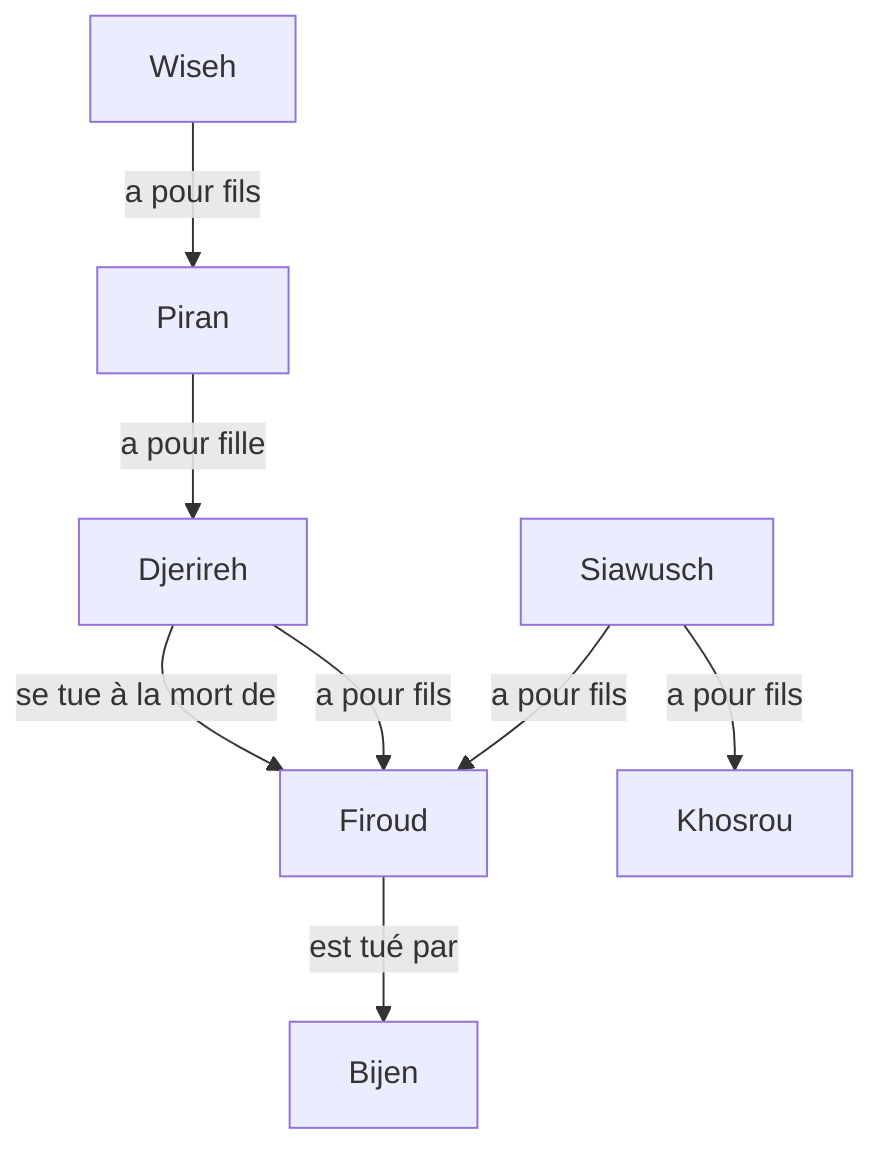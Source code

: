 graph TD
Wiseh --a pour fils--> Piran
Piran --a pour fille--> Djerireh
Siawusch --a pour fils--> Khosrou
Djerireh --a pour fils--> Firoud
Siawusch --a pour fils--> Firoud
Djerireh --se tue à la mort de--> Firoud
Firoud --est tué par--> Bijen